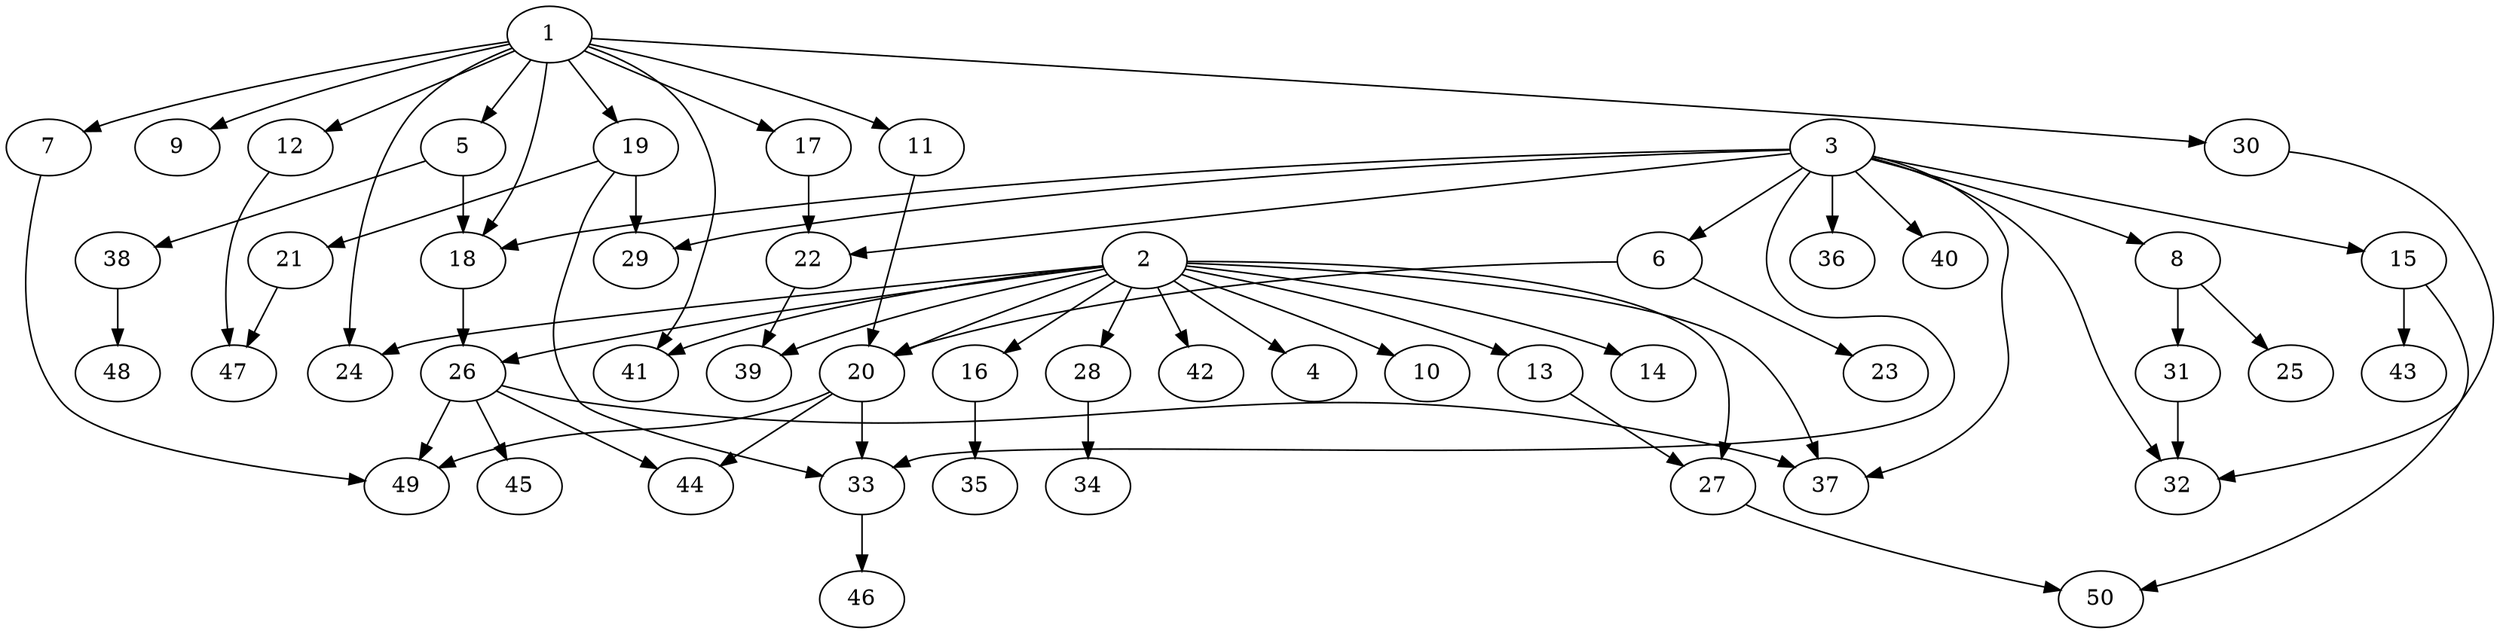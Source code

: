// DAG automatically generated by daggen at Fri Aug  4 16:35:14 2017
// ./daggen --dot -n 50 --fat 0.5 --regular 0.2 --density 0.2 --jump 4 
digraph G {
  1 [size="34815", alpha="0.09"]
  1 -> 5 [size ="34"]
  1 -> 7 [size ="34"]
  1 -> 9 [size ="34"]
  1 -> 11 [size ="34"]
  1 -> 12 [size ="34"]
  1 -> 17 [size ="34"]
  1 -> 18 [size ="34"]
  1 -> 19 [size ="34"]
  1 -> 24 [size ="34"]
  1 -> 30 [size ="34"]
  1 -> 41 [size ="34"]
  2 [size="231928", alpha="0.13"]
  2 -> 4 [size ="302"]
  2 -> 10 [size ="302"]
  2 -> 13 [size ="302"]
  2 -> 14 [size ="302"]
  2 -> 16 [size ="302"]
  2 -> 20 [size ="302"]
  2 -> 24 [size ="302"]
  2 -> 26 [size ="302"]
  2 -> 27 [size ="302"]
  2 -> 28 [size ="302"]
  2 -> 37 [size ="302"]
  2 -> 39 [size ="302"]
  2 -> 41 [size ="302"]
  2 -> 42 [size ="302"]
  3 [size="782758", alpha="0.02"]
  3 -> 6 [size ="679"]
  3 -> 8 [size ="679"]
  3 -> 15 [size ="679"]
  3 -> 18 [size ="679"]
  3 -> 22 [size ="679"]
  3 -> 29 [size ="679"]
  3 -> 32 [size ="679"]
  3 -> 33 [size ="679"]
  3 -> 36 [size ="679"]
  3 -> 37 [size ="679"]
  3 -> 40 [size ="679"]
  4 [size="45583", alpha="0.12"]
  5 [size="68465", alpha="0.09"]
  5 -> 18 [size ="75"]
  5 -> 38 [size ="75"]
  6 [size="782758", alpha="0.00"]
  6 -> 20 [size ="679"]
  6 -> 23 [size ="679"]
  7 [size="30306", alpha="0.18"]
  7 -> 49 [size ="34"]
  8 [size="4059", alpha="0.06"]
  8 -> 25 [size ="75"]
  8 -> 31 [size ="75"]
  9 [size="1261", alpha="0.01"]
  10 [size="102421", alpha="0.13"]
  11 [size="27989", alpha="0.01"]
  11 -> 20 [size ="679"]
  12 [size="231928", alpha="0.13"]
  12 -> 47 [size ="302"]
  13 [size="19359", alpha="0.03"]
  13 -> 27 [size ="679"]
  14 [size="8590", alpha="0.18"]
  15 [size="287129", alpha="0.14"]
  15 -> 43 [size ="302"]
  15 -> 50 [size ="302"]
  16 [size="14585", alpha="0.03"]
  16 -> 35 [size ="411"]
  17 [size="28991", alpha="0.08"]
  17 -> 22 [size ="75"]
  18 [size="28991", alpha="0.07"]
  18 -> 26 [size ="75"]
  19 [size="77412", alpha="0.19"]
  19 -> 21 [size ="75"]
  19 -> 29 [size ="75"]
  19 -> 33 [size ="75"]
  20 [size="889749", alpha="0.10"]
  20 -> 33 [size ="679"]
  20 -> 44 [size ="679"]
  20 -> 49 [size ="679"]
  21 [size="28991", alpha="0.10"]
  21 -> 47 [size ="75"]
  22 [size="184528", alpha="0.03"]
  22 -> 39 [size ="210"]
  23 [size="7921", alpha="0.08"]
  24 [size="549756", alpha="0.01"]
  25 [size="1184017", alpha="0.10"]
  26 [size="217990", alpha="0.06"]
  26 -> 37 [size ="679"]
  26 -> 44 [size ="679"]
  26 -> 45 [size ="679"]
  26 -> 49 [size ="679"]
  27 [size="85629", alpha="0.13"]
  27 -> 50 [size ="75"]
  28 [size="811960", alpha="0.10"]
  28 -> 34 [size ="839"]
  29 [size="8590", alpha="0.12"]
  30 [size="1414", alpha="0.16"]
  30 -> 32 [size ="34"]
  31 [size="68719", alpha="0.13"]
  31 -> 32 [size ="134"]
  32 [size="68719", alpha="0.10"]
  33 [size="13871", alpha="0.03"]
  33 -> 46 [size ="302"]
  34 [size="94338", alpha="0.08"]
  35 [size="432367", alpha="0.17"]
  36 [size="24899", alpha="0.01"]
  37 [size="726660", alpha="0.18"]
  38 [size="368293", alpha="0.00"]
  38 -> 48 [size ="411"]
  39 [size="5500", alpha="0.01"]
  40 [size="90102", alpha="0.01"]
  41 [size="48589", alpha="0.09"]
  42 [size="8486", alpha="0.14"]
  43 [size="782758", alpha="0.06"]
  44 [size="549756", alpha="0.10"]
  45 [size="11767", alpha="0.07"]
  46 [size="31438", alpha="0.08"]
  47 [size="68719", alpha="0.14"]
  48 [size="5672", alpha="0.11"]
  49 [size="1073742", alpha="0.03"]
  50 [size="8590", alpha="0.06"]
}
